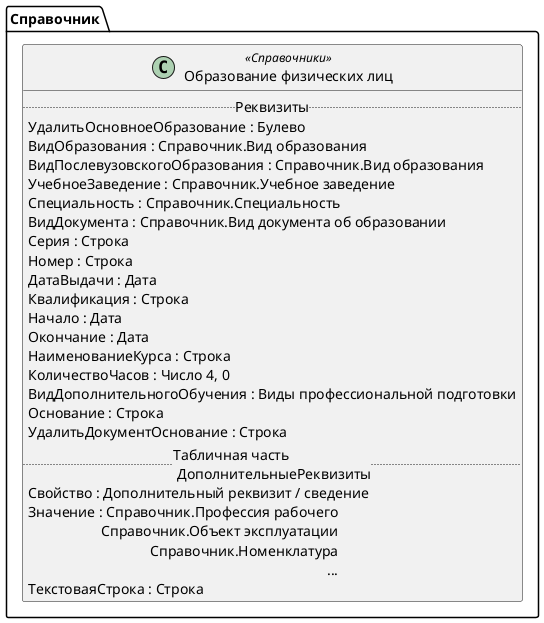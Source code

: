﻿@startuml ОбразованиеФизическихЛиц
'!include templates.wsd
'..\include templates.wsd
class Справочник.ОбразованиеФизическихЛиц as "Образование физических лиц" <<Справочники>>
{
..Реквизиты..
УдалитьОсновноеОбразование : Булево
ВидОбразования : Справочник.Вид образования
ВидПослевузовскогоОбразования : Справочник.Вид образования
УчебноеЗаведение : Справочник.Учебное заведение
Специальность : Справочник.Специальность
ВидДокумента : Справочник.Вид документа об образовании
Серия : Строка
Номер : Строка
ДатаВыдачи : Дата
Квалификация : Строка
Начало : Дата
Окончание : Дата
НаименованиеКурса : Строка
КоличествоЧасов : Число 4, 0
ВидДополнительногоОбучения : Виды профессиональной подготовки
Основание : Строка
УдалитьДокументОснование : Строка
..Табличная часть \n ДополнительныеРеквизиты..
Свойство : Дополнительный реквизит / сведение
Значение : Справочник.Профессия рабочего\rСправочник.Объект эксплуатации\rСправочник.Номенклатура\r...
ТекстоваяСтрока : Строка
}
@enduml
